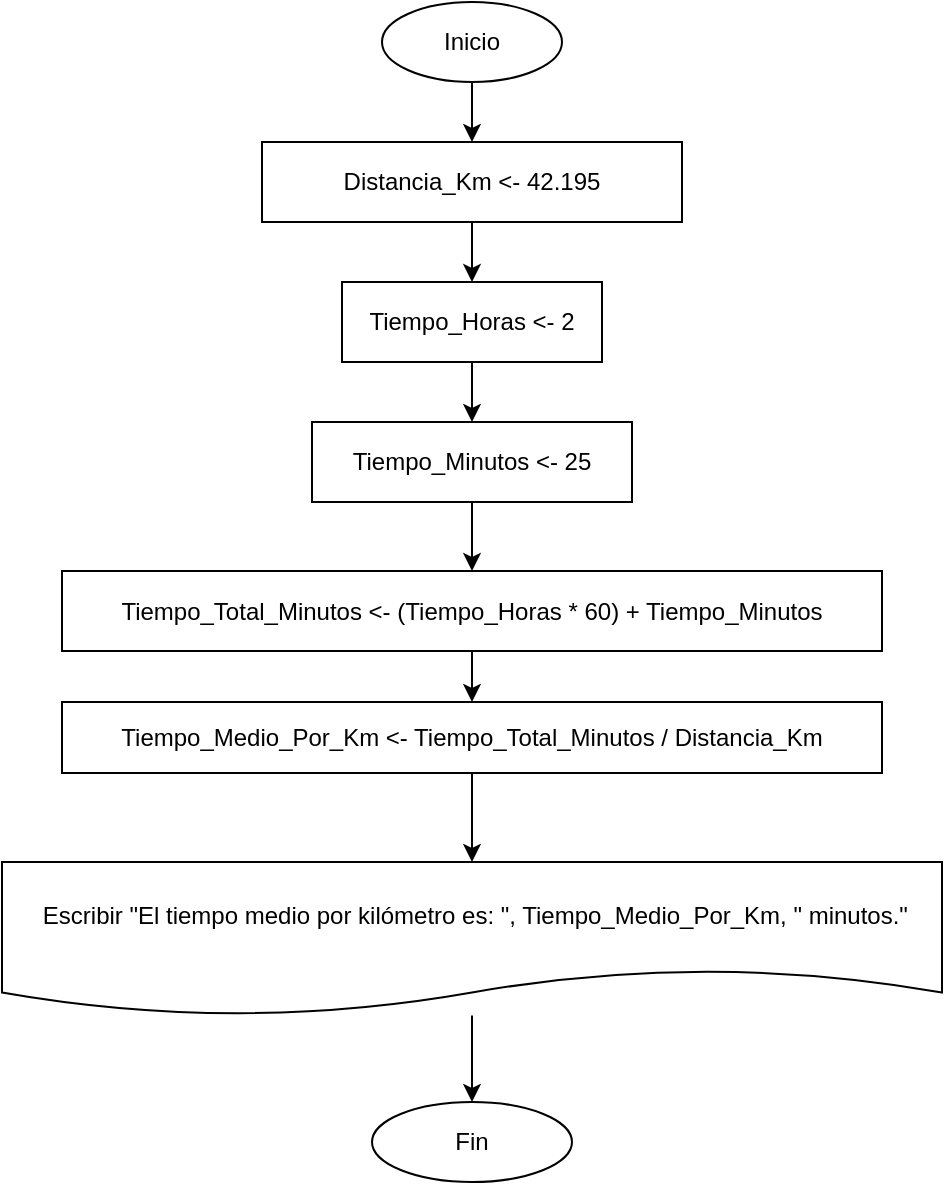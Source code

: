 <mxfile version="25.0.3">
  <diagram id="C5RBs43oDa-KdzZeNtuy" name="Page-1">
    <mxGraphModel dx="880" dy="434" grid="1" gridSize="10" guides="1" tooltips="1" connect="1" arrows="1" fold="1" page="1" pageScale="1" pageWidth="827" pageHeight="1169" math="0" shadow="0">
      <root>
        <mxCell id="WIyWlLk6GJQsqaUBKTNV-0" />
        <mxCell id="WIyWlLk6GJQsqaUBKTNV-1" parent="WIyWlLk6GJQsqaUBKTNV-0" />
        <mxCell id="N_ATVft75akDLZwGpv0E-2" value="" style="edgeStyle=orthogonalEdgeStyle;rounded=0;orthogonalLoop=1;jettySize=auto;html=1;" edge="1" parent="WIyWlLk6GJQsqaUBKTNV-1" source="N_ATVft75akDLZwGpv0E-0" target="N_ATVft75akDLZwGpv0E-1">
          <mxGeometry relative="1" as="geometry" />
        </mxCell>
        <mxCell id="N_ATVft75akDLZwGpv0E-0" value="Inicio" style="ellipse;whiteSpace=wrap;html=1;" vertex="1" parent="WIyWlLk6GJQsqaUBKTNV-1">
          <mxGeometry x="345" y="300" width="90" height="40" as="geometry" />
        </mxCell>
        <mxCell id="N_ATVft75akDLZwGpv0E-4" value="" style="edgeStyle=orthogonalEdgeStyle;rounded=0;orthogonalLoop=1;jettySize=auto;html=1;" edge="1" parent="WIyWlLk6GJQsqaUBKTNV-1" source="N_ATVft75akDLZwGpv0E-1" target="N_ATVft75akDLZwGpv0E-3">
          <mxGeometry relative="1" as="geometry" />
        </mxCell>
        <mxCell id="N_ATVft75akDLZwGpv0E-1" value="Distancia_Km &amp;lt;- 42.195" style="whiteSpace=wrap;html=1;" vertex="1" parent="WIyWlLk6GJQsqaUBKTNV-1">
          <mxGeometry x="285" y="370" width="210" height="40" as="geometry" />
        </mxCell>
        <mxCell id="N_ATVft75akDLZwGpv0E-6" value="" style="edgeStyle=orthogonalEdgeStyle;rounded=0;orthogonalLoop=1;jettySize=auto;html=1;" edge="1" parent="WIyWlLk6GJQsqaUBKTNV-1" source="N_ATVft75akDLZwGpv0E-3" target="N_ATVft75akDLZwGpv0E-5">
          <mxGeometry relative="1" as="geometry" />
        </mxCell>
        <mxCell id="N_ATVft75akDLZwGpv0E-3" value="Tiempo_Horas &amp;lt;- 2" style="whiteSpace=wrap;html=1;" vertex="1" parent="WIyWlLk6GJQsqaUBKTNV-1">
          <mxGeometry x="325" y="440" width="130" height="40" as="geometry" />
        </mxCell>
        <mxCell id="N_ATVft75akDLZwGpv0E-8" value="" style="edgeStyle=orthogonalEdgeStyle;rounded=0;orthogonalLoop=1;jettySize=auto;html=1;" edge="1" parent="WIyWlLk6GJQsqaUBKTNV-1" source="N_ATVft75akDLZwGpv0E-5" target="N_ATVft75akDLZwGpv0E-7">
          <mxGeometry relative="1" as="geometry" />
        </mxCell>
        <mxCell id="N_ATVft75akDLZwGpv0E-5" value="Tiempo_Minutos &amp;lt;- 25" style="whiteSpace=wrap;html=1;" vertex="1" parent="WIyWlLk6GJQsqaUBKTNV-1">
          <mxGeometry x="310" y="510" width="160" height="40" as="geometry" />
        </mxCell>
        <mxCell id="N_ATVft75akDLZwGpv0E-10" value="" style="edgeStyle=orthogonalEdgeStyle;rounded=0;orthogonalLoop=1;jettySize=auto;html=1;" edge="1" parent="WIyWlLk6GJQsqaUBKTNV-1" source="N_ATVft75akDLZwGpv0E-7" target="N_ATVft75akDLZwGpv0E-9">
          <mxGeometry relative="1" as="geometry" />
        </mxCell>
        <mxCell id="N_ATVft75akDLZwGpv0E-7" value="Tiempo_Total_Minutos &amp;lt;- (Tiempo_Horas * 60) + Tiempo_Minutos" style="whiteSpace=wrap;html=1;" vertex="1" parent="WIyWlLk6GJQsqaUBKTNV-1">
          <mxGeometry x="185" y="584.5" width="410" height="40" as="geometry" />
        </mxCell>
        <mxCell id="N_ATVft75akDLZwGpv0E-12" value="" style="edgeStyle=orthogonalEdgeStyle;rounded=0;orthogonalLoop=1;jettySize=auto;html=1;" edge="1" parent="WIyWlLk6GJQsqaUBKTNV-1" source="N_ATVft75akDLZwGpv0E-9" target="N_ATVft75akDLZwGpv0E-11">
          <mxGeometry relative="1" as="geometry" />
        </mxCell>
        <mxCell id="N_ATVft75akDLZwGpv0E-9" value="Tiempo_Medio_Por_Km &amp;lt;- Tiempo_Total_Minutos / Distancia_Km" style="whiteSpace=wrap;html=1;" vertex="1" parent="WIyWlLk6GJQsqaUBKTNV-1">
          <mxGeometry x="185" y="650" width="410" height="35.5" as="geometry" />
        </mxCell>
        <mxCell id="N_ATVft75akDLZwGpv0E-14" style="edgeStyle=orthogonalEdgeStyle;rounded=0;orthogonalLoop=1;jettySize=auto;html=1;" edge="1" parent="WIyWlLk6GJQsqaUBKTNV-1" source="N_ATVft75akDLZwGpv0E-11" target="N_ATVft75akDLZwGpv0E-13">
          <mxGeometry relative="1" as="geometry" />
        </mxCell>
        <mxCell id="N_ATVft75akDLZwGpv0E-11" value="&amp;nbsp;Escribir &quot;El tiempo medio por kilómetro es: &quot;, Tiempo_Medio_Por_Km, &quot; minutos.&quot;" style="shape=document;whiteSpace=wrap;html=1;boundedLbl=1;" vertex="1" parent="WIyWlLk6GJQsqaUBKTNV-1">
          <mxGeometry x="155" y="730" width="470" height="76.75" as="geometry" />
        </mxCell>
        <mxCell id="N_ATVft75akDLZwGpv0E-13" value="Fin" style="ellipse;whiteSpace=wrap;html=1;" vertex="1" parent="WIyWlLk6GJQsqaUBKTNV-1">
          <mxGeometry x="340" y="850" width="100" height="40" as="geometry" />
        </mxCell>
      </root>
    </mxGraphModel>
  </diagram>
</mxfile>
